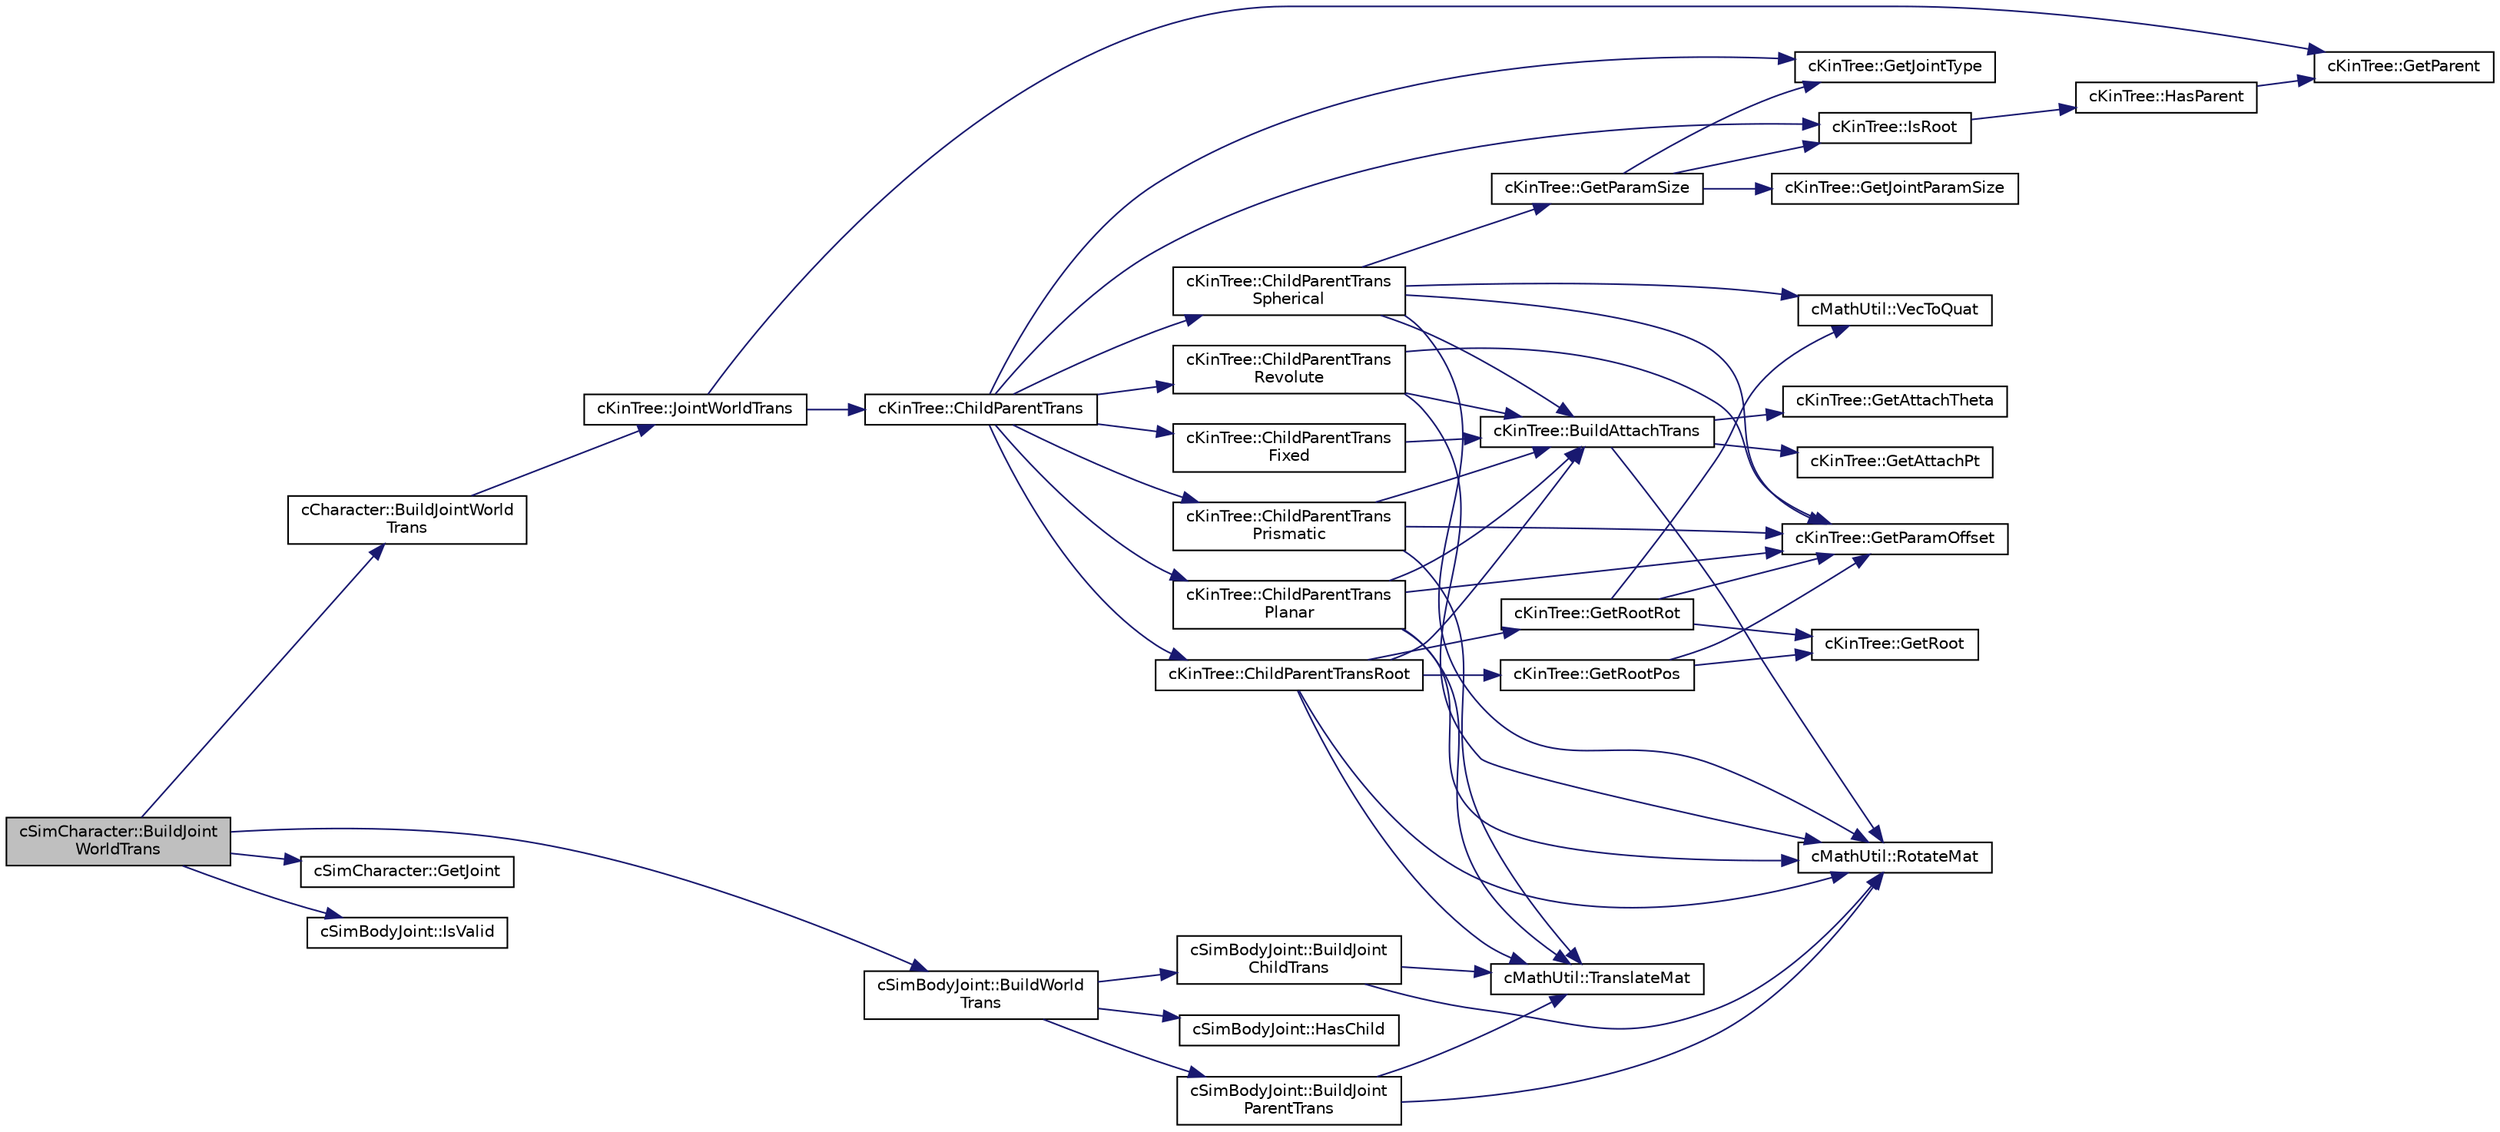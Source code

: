 digraph "cSimCharacter::BuildJointWorldTrans"
{
 // LATEX_PDF_SIZE
  edge [fontname="Helvetica",fontsize="10",labelfontname="Helvetica",labelfontsize="10"];
  node [fontname="Helvetica",fontsize="10",shape=record];
  rankdir="LR";
  Node1 [label="cSimCharacter::BuildJoint\lWorldTrans",height=0.2,width=0.4,color="black", fillcolor="grey75", style="filled", fontcolor="black",tooltip=" "];
  Node1 -> Node2 [color="midnightblue",fontsize="10",style="solid",fontname="Helvetica"];
  Node2 [label="cCharacter::BuildJointWorld\lTrans",height=0.2,width=0.4,color="black", fillcolor="white", style="filled",URL="$classc_character.html#a41648e406d0a2e868382f1708568cf00",tooltip=" "];
  Node2 -> Node3 [color="midnightblue",fontsize="10",style="solid",fontname="Helvetica"];
  Node3 [label="cKinTree::JointWorldTrans",height=0.2,width=0.4,color="black", fillcolor="white", style="filled",URL="$classc_kin_tree.html#acecd45296511a0156ed587def403e719",tooltip=" "];
  Node3 -> Node4 [color="midnightblue",fontsize="10",style="solid",fontname="Helvetica"];
  Node4 [label="cKinTree::ChildParentTrans",height=0.2,width=0.4,color="black", fillcolor="white", style="filled",URL="$classc_kin_tree.html#a128b028d804ebd233a3cf65eeffd843a",tooltip=" "];
  Node4 -> Node5 [color="midnightblue",fontsize="10",style="solid",fontname="Helvetica"];
  Node5 [label="cKinTree::ChildParentTrans\lFixed",height=0.2,width=0.4,color="black", fillcolor="white", style="filled",URL="$classc_kin_tree.html#a9d808f6590df3468c36fce1c09379e1d",tooltip=" "];
  Node5 -> Node6 [color="midnightblue",fontsize="10",style="solid",fontname="Helvetica"];
  Node6 [label="cKinTree::BuildAttachTrans",height=0.2,width=0.4,color="black", fillcolor="white", style="filled",URL="$classc_kin_tree.html#a9a7e226ced44a53f2dd3bdb3c821ab6d",tooltip=" "];
  Node6 -> Node7 [color="midnightblue",fontsize="10",style="solid",fontname="Helvetica"];
  Node7 [label="cKinTree::GetAttachPt",height=0.2,width=0.4,color="black", fillcolor="white", style="filled",URL="$classc_kin_tree.html#af5c8cecbb9e27eec19f1510933cfe26d",tooltip=" "];
  Node6 -> Node8 [color="midnightblue",fontsize="10",style="solid",fontname="Helvetica"];
  Node8 [label="cKinTree::GetAttachTheta",height=0.2,width=0.4,color="black", fillcolor="white", style="filled",URL="$classc_kin_tree.html#aa52afd14c24afbdca486bd83d21c7353",tooltip=" "];
  Node6 -> Node9 [color="midnightblue",fontsize="10",style="solid",fontname="Helvetica"];
  Node9 [label="cMathUtil::RotateMat",height=0.2,width=0.4,color="black", fillcolor="white", style="filled",URL="$classc_math_util.html#a551bc548582ac0db39df5a58feca1f0a",tooltip=" "];
  Node4 -> Node10 [color="midnightblue",fontsize="10",style="solid",fontname="Helvetica"];
  Node10 [label="cKinTree::ChildParentTrans\lPlanar",height=0.2,width=0.4,color="black", fillcolor="white", style="filled",URL="$classc_kin_tree.html#a9e56a9df76d7df722e1700c785b7e00a",tooltip=" "];
  Node10 -> Node6 [color="midnightblue",fontsize="10",style="solid",fontname="Helvetica"];
  Node10 -> Node11 [color="midnightblue",fontsize="10",style="solid",fontname="Helvetica"];
  Node11 [label="cKinTree::GetParamOffset",height=0.2,width=0.4,color="black", fillcolor="white", style="filled",URL="$classc_kin_tree.html#aba4aced4cc6c401006617e288e84e723",tooltip=" "];
  Node10 -> Node9 [color="midnightblue",fontsize="10",style="solid",fontname="Helvetica"];
  Node10 -> Node12 [color="midnightblue",fontsize="10",style="solid",fontname="Helvetica"];
  Node12 [label="cMathUtil::TranslateMat",height=0.2,width=0.4,color="black", fillcolor="white", style="filled",URL="$classc_math_util.html#a5550ed48f8beaccbf6827db839ccf542",tooltip=" "];
  Node4 -> Node13 [color="midnightblue",fontsize="10",style="solid",fontname="Helvetica"];
  Node13 [label="cKinTree::ChildParentTrans\lPrismatic",height=0.2,width=0.4,color="black", fillcolor="white", style="filled",URL="$classc_kin_tree.html#ac12a66913ac0e93ca11210d0648fff46",tooltip=" "];
  Node13 -> Node6 [color="midnightblue",fontsize="10",style="solid",fontname="Helvetica"];
  Node13 -> Node11 [color="midnightblue",fontsize="10",style="solid",fontname="Helvetica"];
  Node13 -> Node12 [color="midnightblue",fontsize="10",style="solid",fontname="Helvetica"];
  Node4 -> Node14 [color="midnightblue",fontsize="10",style="solid",fontname="Helvetica"];
  Node14 [label="cKinTree::ChildParentTrans\lRevolute",height=0.2,width=0.4,color="black", fillcolor="white", style="filled",URL="$classc_kin_tree.html#a50bc0a27fc208dd78787278b985f056a",tooltip=" "];
  Node14 -> Node6 [color="midnightblue",fontsize="10",style="solid",fontname="Helvetica"];
  Node14 -> Node11 [color="midnightblue",fontsize="10",style="solid",fontname="Helvetica"];
  Node14 -> Node9 [color="midnightblue",fontsize="10",style="solid",fontname="Helvetica"];
  Node4 -> Node15 [color="midnightblue",fontsize="10",style="solid",fontname="Helvetica"];
  Node15 [label="cKinTree::ChildParentTransRoot",height=0.2,width=0.4,color="black", fillcolor="white", style="filled",URL="$classc_kin_tree.html#a6516ddf706ee84a791581d0d3f256b46",tooltip=" "];
  Node15 -> Node6 [color="midnightblue",fontsize="10",style="solid",fontname="Helvetica"];
  Node15 -> Node16 [color="midnightblue",fontsize="10",style="solid",fontname="Helvetica"];
  Node16 [label="cKinTree::GetRootPos",height=0.2,width=0.4,color="black", fillcolor="white", style="filled",URL="$classc_kin_tree.html#af64ed1799d144a87342b473fdc46ec73",tooltip=" "];
  Node16 -> Node11 [color="midnightblue",fontsize="10",style="solid",fontname="Helvetica"];
  Node16 -> Node17 [color="midnightblue",fontsize="10",style="solid",fontname="Helvetica"];
  Node17 [label="cKinTree::GetRoot",height=0.2,width=0.4,color="black", fillcolor="white", style="filled",URL="$classc_kin_tree.html#a81b9799b03d32762ac820eb0886f369c",tooltip=" "];
  Node15 -> Node18 [color="midnightblue",fontsize="10",style="solid",fontname="Helvetica"];
  Node18 [label="cKinTree::GetRootRot",height=0.2,width=0.4,color="black", fillcolor="white", style="filled",URL="$classc_kin_tree.html#a2a021db5d70df4fc749693908b4673ae",tooltip=" "];
  Node18 -> Node11 [color="midnightblue",fontsize="10",style="solid",fontname="Helvetica"];
  Node18 -> Node17 [color="midnightblue",fontsize="10",style="solid",fontname="Helvetica"];
  Node18 -> Node19 [color="midnightblue",fontsize="10",style="solid",fontname="Helvetica"];
  Node19 [label="cMathUtil::VecToQuat",height=0.2,width=0.4,color="black", fillcolor="white", style="filled",URL="$classc_math_util.html#a4b295f1a5fa0c95e87b942e62b2248bb",tooltip=" "];
  Node15 -> Node9 [color="midnightblue",fontsize="10",style="solid",fontname="Helvetica"];
  Node15 -> Node12 [color="midnightblue",fontsize="10",style="solid",fontname="Helvetica"];
  Node4 -> Node20 [color="midnightblue",fontsize="10",style="solid",fontname="Helvetica"];
  Node20 [label="cKinTree::ChildParentTrans\lSpherical",height=0.2,width=0.4,color="black", fillcolor="white", style="filled",URL="$classc_kin_tree.html#a78fee3ee7e4986d39b8696efc96318e8",tooltip=" "];
  Node20 -> Node6 [color="midnightblue",fontsize="10",style="solid",fontname="Helvetica"];
  Node20 -> Node11 [color="midnightblue",fontsize="10",style="solid",fontname="Helvetica"];
  Node20 -> Node21 [color="midnightblue",fontsize="10",style="solid",fontname="Helvetica"];
  Node21 [label="cKinTree::GetParamSize",height=0.2,width=0.4,color="black", fillcolor="white", style="filled",URL="$classc_kin_tree.html#ad5d21e19a354b6e8f5406e9167f12161",tooltip=" "];
  Node21 -> Node22 [color="midnightblue",fontsize="10",style="solid",fontname="Helvetica"];
  Node22 [label="cKinTree::GetJointParamSize",height=0.2,width=0.4,color="black", fillcolor="white", style="filled",URL="$classc_kin_tree.html#a9c308e9e4654d96bcc47ba02770a06ea",tooltip=" "];
  Node21 -> Node23 [color="midnightblue",fontsize="10",style="solid",fontname="Helvetica"];
  Node23 [label="cKinTree::GetJointType",height=0.2,width=0.4,color="black", fillcolor="white", style="filled",URL="$classc_kin_tree.html#a891d52af51a7a1bced694634c2f70ee9",tooltip=" "];
  Node21 -> Node24 [color="midnightblue",fontsize="10",style="solid",fontname="Helvetica"];
  Node24 [label="cKinTree::IsRoot",height=0.2,width=0.4,color="black", fillcolor="white", style="filled",URL="$classc_kin_tree.html#ab4c2a8b42b254dc54e15e71684045a0a",tooltip=" "];
  Node24 -> Node25 [color="midnightblue",fontsize="10",style="solid",fontname="Helvetica"];
  Node25 [label="cKinTree::HasParent",height=0.2,width=0.4,color="black", fillcolor="white", style="filled",URL="$classc_kin_tree.html#a434aca959d5ef55a491381c7b8d90527",tooltip=" "];
  Node25 -> Node26 [color="midnightblue",fontsize="10",style="solid",fontname="Helvetica"];
  Node26 [label="cKinTree::GetParent",height=0.2,width=0.4,color="black", fillcolor="white", style="filled",URL="$classc_kin_tree.html#a593b283c1ce6a9fa8eb75cb9dc7396f6",tooltip=" "];
  Node20 -> Node9 [color="midnightblue",fontsize="10",style="solid",fontname="Helvetica"];
  Node20 -> Node19 [color="midnightblue",fontsize="10",style="solid",fontname="Helvetica"];
  Node4 -> Node23 [color="midnightblue",fontsize="10",style="solid",fontname="Helvetica"];
  Node4 -> Node24 [color="midnightblue",fontsize="10",style="solid",fontname="Helvetica"];
  Node3 -> Node26 [color="midnightblue",fontsize="10",style="solid",fontname="Helvetica"];
  Node1 -> Node27 [color="midnightblue",fontsize="10",style="solid",fontname="Helvetica"];
  Node27 [label="cSimBodyJoint::BuildWorld\lTrans",height=0.2,width=0.4,color="black", fillcolor="white", style="filled",URL="$classc_sim_body_joint.html#a033253d748efec2cf6f261ea994a6a62",tooltip=" "];
  Node27 -> Node28 [color="midnightblue",fontsize="10",style="solid",fontname="Helvetica"];
  Node28 [label="cSimBodyJoint::BuildJoint\lChildTrans",height=0.2,width=0.4,color="black", fillcolor="white", style="filled",URL="$classc_sim_body_joint.html#a6f59339830fb1d763a78736818c23ac3",tooltip=" "];
  Node28 -> Node9 [color="midnightblue",fontsize="10",style="solid",fontname="Helvetica"];
  Node28 -> Node12 [color="midnightblue",fontsize="10",style="solid",fontname="Helvetica"];
  Node27 -> Node29 [color="midnightblue",fontsize="10",style="solid",fontname="Helvetica"];
  Node29 [label="cSimBodyJoint::BuildJoint\lParentTrans",height=0.2,width=0.4,color="black", fillcolor="white", style="filled",URL="$classc_sim_body_joint.html#a996f4f4502700fa03bdc896abdee1fe4",tooltip=" "];
  Node29 -> Node9 [color="midnightblue",fontsize="10",style="solid",fontname="Helvetica"];
  Node29 -> Node12 [color="midnightblue",fontsize="10",style="solid",fontname="Helvetica"];
  Node27 -> Node30 [color="midnightblue",fontsize="10",style="solid",fontname="Helvetica"];
  Node30 [label="cSimBodyJoint::HasChild",height=0.2,width=0.4,color="black", fillcolor="white", style="filled",URL="$classc_sim_body_joint.html#a564687afb4acbb768a334263b37720d8",tooltip=" "];
  Node1 -> Node31 [color="midnightblue",fontsize="10",style="solid",fontname="Helvetica"];
  Node31 [label="cSimCharacter::GetJoint",height=0.2,width=0.4,color="black", fillcolor="white", style="filled",URL="$classc_sim_character.html#aa0a30cfb05967fad8b59dd9adfa6f23a",tooltip=" "];
  Node1 -> Node32 [color="midnightblue",fontsize="10",style="solid",fontname="Helvetica"];
  Node32 [label="cSimBodyJoint::IsValid",height=0.2,width=0.4,color="black", fillcolor="white", style="filled",URL="$classc_sim_body_joint.html#ad709e5e245e82cd54692b20d023fc18c",tooltip=" "];
}
